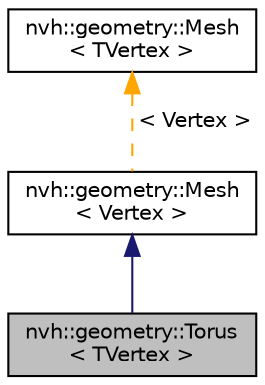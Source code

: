 digraph "nvh::geometry::Torus&lt; TVertex &gt;"
{
 // LATEX_PDF_SIZE
  edge [fontname="Helvetica",fontsize="10",labelfontname="Helvetica",labelfontsize="10"];
  node [fontname="Helvetica",fontsize="10",shape=record];
  Node1 [label="nvh::geometry::Torus\l\< TVertex \>",height=0.2,width=0.4,color="black", fillcolor="grey75", style="filled", fontcolor="black",tooltip=" "];
  Node2 -> Node1 [dir="back",color="midnightblue",fontsize="10",style="solid",fontname="Helvetica"];
  Node2 [label="nvh::geometry::Mesh\l\< Vertex \>",height=0.2,width=0.4,color="black", fillcolor="white", style="filled",URL="$classnvh_1_1geometry_1_1_mesh.html",tooltip=" "];
  Node3 -> Node2 [dir="back",color="orange",fontsize="10",style="dashed",label=" \< Vertex \>" ,fontname="Helvetica"];
  Node3 [label="nvh::geometry::Mesh\l\< TVertex \>",height=0.2,width=0.4,color="black", fillcolor="white", style="filled",URL="$classnvh_1_1geometry_1_1_mesh.html",tooltip=" "];
}
